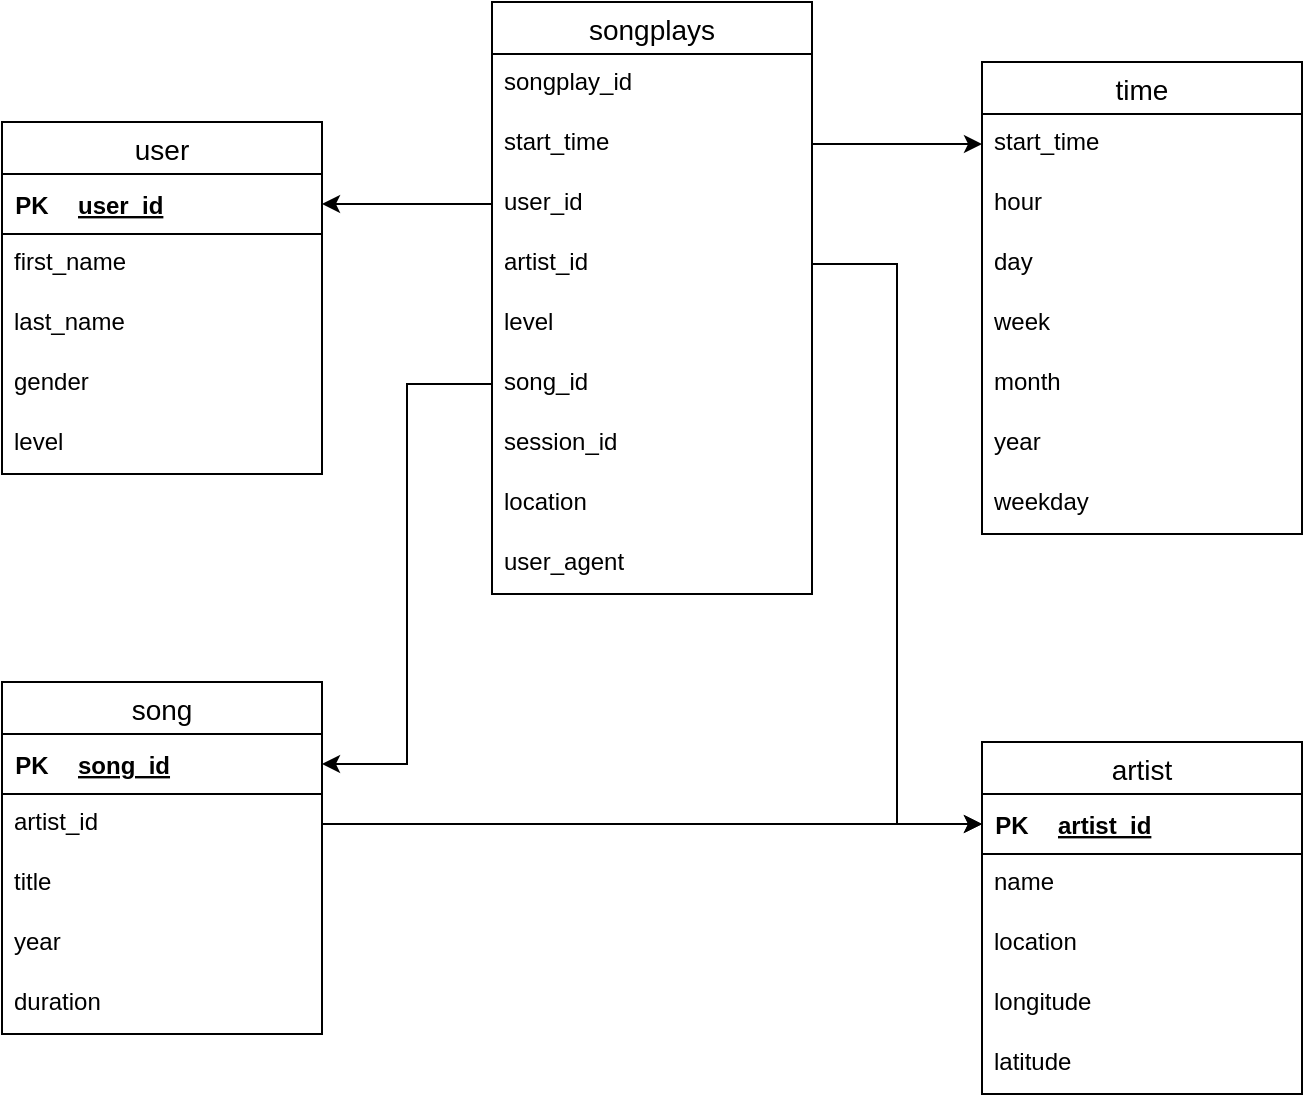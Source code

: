 <mxfile version="20.5.3" type="device"><diagram id="LAFUZaRSai_a-wMrwGyM" name="Page-1"><mxGraphModel dx="1422" dy="786" grid="1" gridSize="10" guides="1" tooltips="1" connect="1" arrows="1" fold="1" page="1" pageScale="1" pageWidth="850" pageHeight="1100" math="0" shadow="0"><root><mxCell id="0"/><mxCell id="1" parent="0"/><mxCell id="vd40fnI91oxHOno2grJH-58" value="user" style="swimlane;fontStyle=0;childLayout=stackLayout;horizontal=1;startSize=26;horizontalStack=0;resizeParent=1;resizeParentMax=0;resizeLast=0;collapsible=1;marginBottom=0;align=center;fontSize=14;" parent="1" vertex="1"><mxGeometry x="100" y="590" width="160" height="176" as="geometry"/></mxCell><mxCell id="vd40fnI91oxHOno2grJH-62" value="" style="shape=table;startSize=0;container=1;collapsible=1;childLayout=tableLayout;fixedRows=1;rowLines=0;fontStyle=0;align=center;resizeLast=1;strokeColor=none;fillColor=none;collapsible=0;" parent="vd40fnI91oxHOno2grJH-58" vertex="1"><mxGeometry y="26" width="160" height="30" as="geometry"/></mxCell><mxCell id="vd40fnI91oxHOno2grJH-63" value="" style="shape=tableRow;horizontal=0;startSize=0;swimlaneHead=0;swimlaneBody=0;fillColor=none;collapsible=0;dropTarget=0;points=[[0,0.5],[1,0.5]];portConstraint=eastwest;top=0;left=0;right=0;bottom=1;" parent="vd40fnI91oxHOno2grJH-62" vertex="1"><mxGeometry width="160" height="30" as="geometry"/></mxCell><mxCell id="vd40fnI91oxHOno2grJH-64" value="PK" style="shape=partialRectangle;connectable=0;fillColor=none;top=0;left=0;bottom=0;right=0;fontStyle=1;overflow=hidden;" parent="vd40fnI91oxHOno2grJH-63" vertex="1"><mxGeometry width="30" height="30" as="geometry"><mxRectangle width="30" height="30" as="alternateBounds"/></mxGeometry></mxCell><mxCell id="vd40fnI91oxHOno2grJH-65" value="user_id" style="shape=partialRectangle;connectable=0;fillColor=none;top=0;left=0;bottom=0;right=0;align=left;spacingLeft=6;fontStyle=5;overflow=hidden;" parent="vd40fnI91oxHOno2grJH-63" vertex="1"><mxGeometry x="30" width="130" height="30" as="geometry"><mxRectangle width="130" height="30" as="alternateBounds"/></mxGeometry></mxCell><mxCell id="vd40fnI91oxHOno2grJH-59" value="first_name" style="text;strokeColor=none;fillColor=none;spacingLeft=4;spacingRight=4;overflow=hidden;rotatable=0;points=[[0,0.5],[1,0.5]];portConstraint=eastwest;fontSize=12;" parent="vd40fnI91oxHOno2grJH-58" vertex="1"><mxGeometry y="56" width="160" height="30" as="geometry"/></mxCell><mxCell id="vd40fnI91oxHOno2grJH-60" value="last_name" style="text;strokeColor=none;fillColor=none;spacingLeft=4;spacingRight=4;overflow=hidden;rotatable=0;points=[[0,0.5],[1,0.5]];portConstraint=eastwest;fontSize=12;" parent="vd40fnI91oxHOno2grJH-58" vertex="1"><mxGeometry y="86" width="160" height="30" as="geometry"/></mxCell><mxCell id="vd40fnI91oxHOno2grJH-61" value="gender" style="text;strokeColor=none;fillColor=none;spacingLeft=4;spacingRight=4;overflow=hidden;rotatable=0;points=[[0,0.5],[1,0.5]];portConstraint=eastwest;fontSize=12;" parent="vd40fnI91oxHOno2grJH-58" vertex="1"><mxGeometry y="116" width="160" height="30" as="geometry"/></mxCell><mxCell id="vd40fnI91oxHOno2grJH-74" value="level" style="text;strokeColor=none;fillColor=none;spacingLeft=4;spacingRight=4;overflow=hidden;rotatable=0;points=[[0,0.5],[1,0.5]];portConstraint=eastwest;fontSize=12;" parent="vd40fnI91oxHOno2grJH-58" vertex="1"><mxGeometry y="146" width="160" height="30" as="geometry"/></mxCell><mxCell id="vd40fnI91oxHOno2grJH-75" value="artist" style="swimlane;fontStyle=0;childLayout=stackLayout;horizontal=1;startSize=26;horizontalStack=0;resizeParent=1;resizeParentMax=0;resizeLast=0;collapsible=1;marginBottom=0;align=center;fontSize=14;" parent="1" vertex="1"><mxGeometry x="590" y="900" width="160" height="176" as="geometry"/></mxCell><mxCell id="vd40fnI91oxHOno2grJH-76" value="" style="shape=table;startSize=0;container=1;collapsible=1;childLayout=tableLayout;fixedRows=1;rowLines=0;fontStyle=0;align=center;resizeLast=1;strokeColor=none;fillColor=none;collapsible=0;" parent="vd40fnI91oxHOno2grJH-75" vertex="1"><mxGeometry y="26" width="160" height="30" as="geometry"/></mxCell><mxCell id="vd40fnI91oxHOno2grJH-77" value="" style="shape=tableRow;horizontal=0;startSize=0;swimlaneHead=0;swimlaneBody=0;fillColor=none;collapsible=0;dropTarget=0;points=[[0,0.5],[1,0.5]];portConstraint=eastwest;top=0;left=0;right=0;bottom=1;" parent="vd40fnI91oxHOno2grJH-76" vertex="1"><mxGeometry width="160" height="30" as="geometry"/></mxCell><mxCell id="vd40fnI91oxHOno2grJH-78" value="PK" style="shape=partialRectangle;connectable=0;fillColor=none;top=0;left=0;bottom=0;right=0;fontStyle=1;overflow=hidden;" parent="vd40fnI91oxHOno2grJH-77" vertex="1"><mxGeometry width="30" height="30" as="geometry"><mxRectangle width="30" height="30" as="alternateBounds"/></mxGeometry></mxCell><mxCell id="vd40fnI91oxHOno2grJH-79" value="artist_id" style="shape=partialRectangle;connectable=0;fillColor=none;top=0;left=0;bottom=0;right=0;align=left;spacingLeft=6;fontStyle=5;overflow=hidden;" parent="vd40fnI91oxHOno2grJH-77" vertex="1"><mxGeometry x="30" width="130" height="30" as="geometry"><mxRectangle width="130" height="30" as="alternateBounds"/></mxGeometry></mxCell><mxCell id="vd40fnI91oxHOno2grJH-80" value="name" style="text;strokeColor=none;fillColor=none;spacingLeft=4;spacingRight=4;overflow=hidden;rotatable=0;points=[[0,0.5],[1,0.5]];portConstraint=eastwest;fontSize=12;" parent="vd40fnI91oxHOno2grJH-75" vertex="1"><mxGeometry y="56" width="160" height="30" as="geometry"/></mxCell><mxCell id="vd40fnI91oxHOno2grJH-81" value="location" style="text;strokeColor=none;fillColor=none;spacingLeft=4;spacingRight=4;overflow=hidden;rotatable=0;points=[[0,0.5],[1,0.5]];portConstraint=eastwest;fontSize=12;" parent="vd40fnI91oxHOno2grJH-75" vertex="1"><mxGeometry y="86" width="160" height="30" as="geometry"/></mxCell><mxCell id="vd40fnI91oxHOno2grJH-82" value="longitude" style="text;strokeColor=none;fillColor=none;spacingLeft=4;spacingRight=4;overflow=hidden;rotatable=0;points=[[0,0.5],[1,0.5]];portConstraint=eastwest;fontSize=12;" parent="vd40fnI91oxHOno2grJH-75" vertex="1"><mxGeometry y="116" width="160" height="30" as="geometry"/></mxCell><mxCell id="vd40fnI91oxHOno2grJH-83" value="latitude" style="text;strokeColor=none;fillColor=none;spacingLeft=4;spacingRight=4;overflow=hidden;rotatable=0;points=[[0,0.5],[1,0.5]];portConstraint=eastwest;fontSize=12;" parent="vd40fnI91oxHOno2grJH-75" vertex="1"><mxGeometry y="146" width="160" height="30" as="geometry"/></mxCell><mxCell id="vd40fnI91oxHOno2grJH-85" value="song" style="swimlane;fontStyle=0;childLayout=stackLayout;horizontal=1;startSize=26;horizontalStack=0;resizeParent=1;resizeParentMax=0;resizeLast=0;collapsible=1;marginBottom=0;align=center;fontSize=14;" parent="1" vertex="1"><mxGeometry x="100" y="870" width="160" height="176" as="geometry"/></mxCell><mxCell id="vd40fnI91oxHOno2grJH-86" value="" style="shape=table;startSize=0;container=1;collapsible=1;childLayout=tableLayout;fixedRows=1;rowLines=0;fontStyle=0;align=center;resizeLast=1;strokeColor=none;fillColor=none;collapsible=0;" parent="vd40fnI91oxHOno2grJH-85" vertex="1"><mxGeometry y="26" width="160" height="30" as="geometry"/></mxCell><mxCell id="vd40fnI91oxHOno2grJH-87" value="" style="shape=tableRow;horizontal=0;startSize=0;swimlaneHead=0;swimlaneBody=0;fillColor=none;collapsible=0;dropTarget=0;points=[[0,0.5],[1,0.5]];portConstraint=eastwest;top=0;left=0;right=0;bottom=1;" parent="vd40fnI91oxHOno2grJH-86" vertex="1"><mxGeometry width="160" height="30" as="geometry"/></mxCell><mxCell id="vd40fnI91oxHOno2grJH-88" value="PK" style="shape=partialRectangle;connectable=0;fillColor=none;top=0;left=0;bottom=0;right=0;fontStyle=1;overflow=hidden;" parent="vd40fnI91oxHOno2grJH-87" vertex="1"><mxGeometry width="30" height="30" as="geometry"><mxRectangle width="30" height="30" as="alternateBounds"/></mxGeometry></mxCell><mxCell id="vd40fnI91oxHOno2grJH-89" value="song_id" style="shape=partialRectangle;connectable=0;fillColor=none;top=0;left=0;bottom=0;right=0;align=left;spacingLeft=6;fontStyle=5;overflow=hidden;" parent="vd40fnI91oxHOno2grJH-87" vertex="1"><mxGeometry x="30" width="130" height="30" as="geometry"><mxRectangle width="130" height="30" as="alternateBounds"/></mxGeometry></mxCell><mxCell id="vd40fnI91oxHOno2grJH-91" value="artist_id" style="text;strokeColor=none;fillColor=none;spacingLeft=4;spacingRight=4;overflow=hidden;rotatable=0;points=[[0,0.5],[1,0.5]];portConstraint=eastwest;fontSize=12;" parent="vd40fnI91oxHOno2grJH-85" vertex="1"><mxGeometry y="56" width="160" height="30" as="geometry"/></mxCell><mxCell id="vd40fnI91oxHOno2grJH-90" value="title" style="text;strokeColor=none;fillColor=none;spacingLeft=4;spacingRight=4;overflow=hidden;rotatable=0;points=[[0,0.5],[1,0.5]];portConstraint=eastwest;fontSize=12;" parent="vd40fnI91oxHOno2grJH-85" vertex="1"><mxGeometry y="86" width="160" height="30" as="geometry"/></mxCell><mxCell id="vd40fnI91oxHOno2grJH-92" value="year" style="text;strokeColor=none;fillColor=none;spacingLeft=4;spacingRight=4;overflow=hidden;rotatable=0;points=[[0,0.5],[1,0.5]];portConstraint=eastwest;fontSize=12;" parent="vd40fnI91oxHOno2grJH-85" vertex="1"><mxGeometry y="116" width="160" height="30" as="geometry"/></mxCell><mxCell id="vd40fnI91oxHOno2grJH-93" value="duration" style="text;strokeColor=none;fillColor=none;spacingLeft=4;spacingRight=4;overflow=hidden;rotatable=0;points=[[0,0.5],[1,0.5]];portConstraint=eastwest;fontSize=12;" parent="vd40fnI91oxHOno2grJH-85" vertex="1"><mxGeometry y="146" width="160" height="30" as="geometry"/></mxCell><mxCell id="vd40fnI91oxHOno2grJH-94" style="edgeStyle=orthogonalEdgeStyle;rounded=0;orthogonalLoop=1;jettySize=auto;html=1;exitX=1;exitY=0.5;exitDx=0;exitDy=0;" parent="1" source="vd40fnI91oxHOno2grJH-91" target="vd40fnI91oxHOno2grJH-77" edge="1"><mxGeometry relative="1" as="geometry"/></mxCell><mxCell id="vd40fnI91oxHOno2grJH-95" value="time" style="swimlane;fontStyle=0;childLayout=stackLayout;horizontal=1;startSize=26;horizontalStack=0;resizeParent=1;resizeParentMax=0;resizeLast=0;collapsible=1;marginBottom=0;align=center;fontSize=14;" parent="1" vertex="1"><mxGeometry x="590" y="560" width="160" height="236" as="geometry"/></mxCell><mxCell id="vd40fnI91oxHOno2grJH-100" value="start_time" style="text;strokeColor=none;fillColor=none;spacingLeft=4;spacingRight=4;overflow=hidden;rotatable=0;points=[[0,0.5],[1,0.5]];portConstraint=eastwest;fontSize=12;" parent="vd40fnI91oxHOno2grJH-95" vertex="1"><mxGeometry y="26" width="160" height="30" as="geometry"/></mxCell><mxCell id="vd40fnI91oxHOno2grJH-101" value="hour" style="text;strokeColor=none;fillColor=none;spacingLeft=4;spacingRight=4;overflow=hidden;rotatable=0;points=[[0,0.5],[1,0.5]];portConstraint=eastwest;fontSize=12;" parent="vd40fnI91oxHOno2grJH-95" vertex="1"><mxGeometry y="56" width="160" height="30" as="geometry"/></mxCell><mxCell id="vd40fnI91oxHOno2grJH-102" value="day" style="text;strokeColor=none;fillColor=none;spacingLeft=4;spacingRight=4;overflow=hidden;rotatable=0;points=[[0,0.5],[1,0.5]];portConstraint=eastwest;fontSize=12;" parent="vd40fnI91oxHOno2grJH-95" vertex="1"><mxGeometry y="86" width="160" height="30" as="geometry"/></mxCell><mxCell id="vd40fnI91oxHOno2grJH-103" value="week" style="text;strokeColor=none;fillColor=none;spacingLeft=4;spacingRight=4;overflow=hidden;rotatable=0;points=[[0,0.5],[1,0.5]];portConstraint=eastwest;fontSize=12;" parent="vd40fnI91oxHOno2grJH-95" vertex="1"><mxGeometry y="116" width="160" height="30" as="geometry"/></mxCell><mxCell id="vd40fnI91oxHOno2grJH-104" value="month" style="text;strokeColor=none;fillColor=none;spacingLeft=4;spacingRight=4;overflow=hidden;rotatable=0;points=[[0,0.5],[1,0.5]];portConstraint=eastwest;fontSize=12;" parent="vd40fnI91oxHOno2grJH-95" vertex="1"><mxGeometry y="146" width="160" height="30" as="geometry"/></mxCell><mxCell id="vd40fnI91oxHOno2grJH-105" value="year" style="text;strokeColor=none;fillColor=none;spacingLeft=4;spacingRight=4;overflow=hidden;rotatable=0;points=[[0,0.5],[1,0.5]];portConstraint=eastwest;fontSize=12;" parent="vd40fnI91oxHOno2grJH-95" vertex="1"><mxGeometry y="176" width="160" height="30" as="geometry"/></mxCell><mxCell id="vd40fnI91oxHOno2grJH-106" value="weekday" style="text;strokeColor=none;fillColor=none;spacingLeft=4;spacingRight=4;overflow=hidden;rotatable=0;points=[[0,0.5],[1,0.5]];portConstraint=eastwest;fontSize=12;" parent="vd40fnI91oxHOno2grJH-95" vertex="1"><mxGeometry y="206" width="160" height="30" as="geometry"/></mxCell><mxCell id="vd40fnI91oxHOno2grJH-107" value="songplays" style="swimlane;fontStyle=0;childLayout=stackLayout;horizontal=1;startSize=26;horizontalStack=0;resizeParent=1;resizeParentMax=0;resizeLast=0;collapsible=1;marginBottom=0;align=center;fontSize=14;" parent="1" vertex="1"><mxGeometry x="345" y="530" width="160" height="296" as="geometry"/></mxCell><mxCell id="vd40fnI91oxHOno2grJH-112" value="songplay_id" style="text;strokeColor=none;fillColor=none;spacingLeft=4;spacingRight=4;overflow=hidden;rotatable=0;points=[[0,0.5],[1,0.5]];portConstraint=eastwest;fontSize=12;" parent="vd40fnI91oxHOno2grJH-107" vertex="1"><mxGeometry y="26" width="160" height="30" as="geometry"/></mxCell><mxCell id="vd40fnI91oxHOno2grJH-113" value="start_time" style="text;strokeColor=none;fillColor=none;spacingLeft=4;spacingRight=4;overflow=hidden;rotatable=0;points=[[0,0.5],[1,0.5]];portConstraint=eastwest;fontSize=12;" parent="vd40fnI91oxHOno2grJH-107" vertex="1"><mxGeometry y="56" width="160" height="30" as="geometry"/></mxCell><mxCell id="vd40fnI91oxHOno2grJH-114" value="user_id" style="text;strokeColor=none;fillColor=none;spacingLeft=4;spacingRight=4;overflow=hidden;rotatable=0;points=[[0,0.5],[1,0.5]];portConstraint=eastwest;fontSize=12;" parent="vd40fnI91oxHOno2grJH-107" vertex="1"><mxGeometry y="86" width="160" height="30" as="geometry"/></mxCell><mxCell id="vd40fnI91oxHOno2grJH-118" value="artist_id" style="text;strokeColor=none;fillColor=none;spacingLeft=4;spacingRight=4;overflow=hidden;rotatable=0;points=[[0,0.5],[1,0.5]];portConstraint=eastwest;fontSize=12;" parent="vd40fnI91oxHOno2grJH-107" vertex="1"><mxGeometry y="116" width="160" height="30" as="geometry"/></mxCell><mxCell id="vd40fnI91oxHOno2grJH-115" value="level" style="text;strokeColor=none;fillColor=none;spacingLeft=4;spacingRight=4;overflow=hidden;rotatable=0;points=[[0,0.5],[1,0.5]];portConstraint=eastwest;fontSize=12;" parent="vd40fnI91oxHOno2grJH-107" vertex="1"><mxGeometry y="146" width="160" height="30" as="geometry"/></mxCell><mxCell id="vd40fnI91oxHOno2grJH-117" value="song_id" style="text;strokeColor=none;fillColor=none;spacingLeft=4;spacingRight=4;overflow=hidden;rotatable=0;points=[[0,0.5],[1,0.5]];portConstraint=eastwest;fontSize=12;" parent="vd40fnI91oxHOno2grJH-107" vertex="1"><mxGeometry y="176" width="160" height="30" as="geometry"/></mxCell><mxCell id="vd40fnI91oxHOno2grJH-120" value="session_id" style="text;strokeColor=none;fillColor=none;spacingLeft=4;spacingRight=4;overflow=hidden;rotatable=0;points=[[0,0.5],[1,0.5]];portConstraint=eastwest;fontSize=12;" parent="vd40fnI91oxHOno2grJH-107" vertex="1"><mxGeometry y="206" width="160" height="30" as="geometry"/></mxCell><mxCell id="vd40fnI91oxHOno2grJH-121" value="location" style="text;strokeColor=none;fillColor=none;spacingLeft=4;spacingRight=4;overflow=hidden;rotatable=0;points=[[0,0.5],[1,0.5]];portConstraint=eastwest;fontSize=12;" parent="vd40fnI91oxHOno2grJH-107" vertex="1"><mxGeometry y="236" width="160" height="30" as="geometry"/></mxCell><mxCell id="vd40fnI91oxHOno2grJH-122" value="user_agent" style="text;strokeColor=none;fillColor=none;spacingLeft=4;spacingRight=4;overflow=hidden;rotatable=0;points=[[0,0.5],[1,0.5]];portConstraint=eastwest;fontSize=12;" parent="vd40fnI91oxHOno2grJH-107" vertex="1"><mxGeometry y="266" width="160" height="30" as="geometry"/></mxCell><mxCell id="vd40fnI91oxHOno2grJH-116" style="edgeStyle=orthogonalEdgeStyle;rounded=0;orthogonalLoop=1;jettySize=auto;html=1;" parent="1" source="vd40fnI91oxHOno2grJH-114" target="vd40fnI91oxHOno2grJH-63" edge="1"><mxGeometry relative="1" as="geometry"/></mxCell><mxCell id="vd40fnI91oxHOno2grJH-119" style="edgeStyle=orthogonalEdgeStyle;rounded=0;orthogonalLoop=1;jettySize=auto;html=1;exitX=1;exitY=0.5;exitDx=0;exitDy=0;entryX=0;entryY=0.5;entryDx=0;entryDy=0;" parent="1" source="vd40fnI91oxHOno2grJH-118" target="vd40fnI91oxHOno2grJH-77" edge="1"><mxGeometry relative="1" as="geometry"/></mxCell><mxCell id="vd40fnI91oxHOno2grJH-123" style="edgeStyle=orthogonalEdgeStyle;rounded=0;orthogonalLoop=1;jettySize=auto;html=1;entryX=0;entryY=0.5;entryDx=0;entryDy=0;" parent="1" source="vd40fnI91oxHOno2grJH-113" target="vd40fnI91oxHOno2grJH-100" edge="1"><mxGeometry relative="1" as="geometry"/></mxCell><mxCell id="u3_baGTb_sUiYJKOXBLv-1" style="edgeStyle=orthogonalEdgeStyle;rounded=0;orthogonalLoop=1;jettySize=auto;html=1;entryX=1;entryY=0.5;entryDx=0;entryDy=0;" edge="1" parent="1" source="vd40fnI91oxHOno2grJH-117" target="vd40fnI91oxHOno2grJH-87"><mxGeometry relative="1" as="geometry"/></mxCell></root></mxGraphModel></diagram></mxfile>
